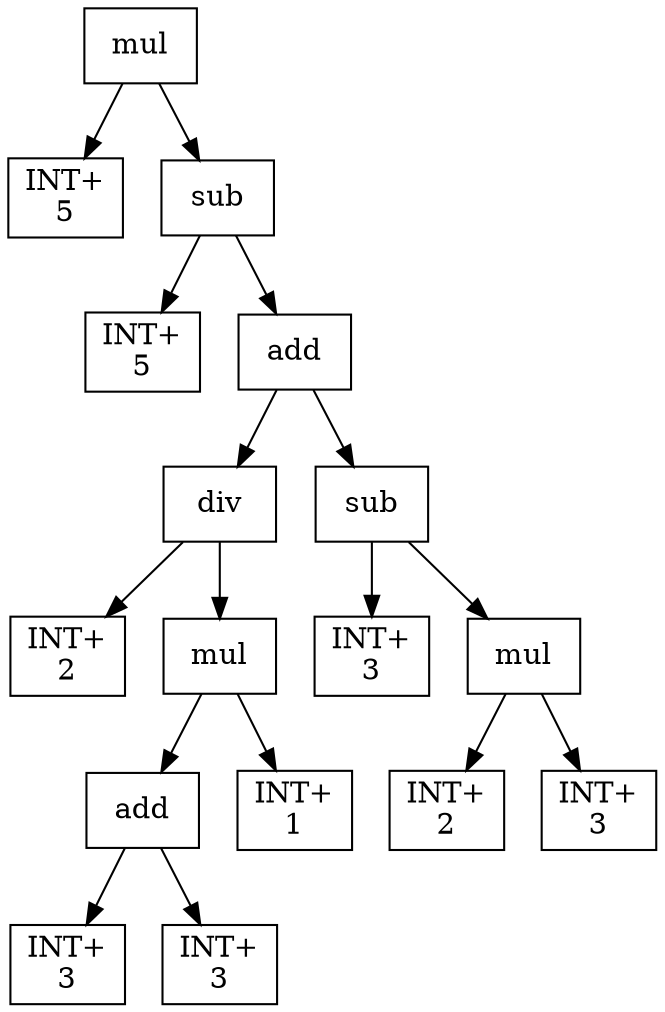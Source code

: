 digraph expr {
  node [shape=box];
  n1 [label="mul"];
  n2 [label="INT+\n5"];
  n3 [label="sub"];
  n4 [label="INT+\n5"];
  n5 [label="add"];
  n6 [label="div"];
  n7 [label="INT+\n2"];
  n8 [label="mul"];
  n9 [label="add"];
  n10 [label="INT+\n3"];
  n11 [label="INT+\n3"];
  n9 -> n10;
  n9 -> n11;
  n12 [label="INT+\n1"];
  n8 -> n9;
  n8 -> n12;
  n6 -> n7;
  n6 -> n8;
  n13 [label="sub"];
  n14 [label="INT+\n3"];
  n15 [label="mul"];
  n16 [label="INT+\n2"];
  n17 [label="INT+\n3"];
  n15 -> n16;
  n15 -> n17;
  n13 -> n14;
  n13 -> n15;
  n5 -> n6;
  n5 -> n13;
  n3 -> n4;
  n3 -> n5;
  n1 -> n2;
  n1 -> n3;
}